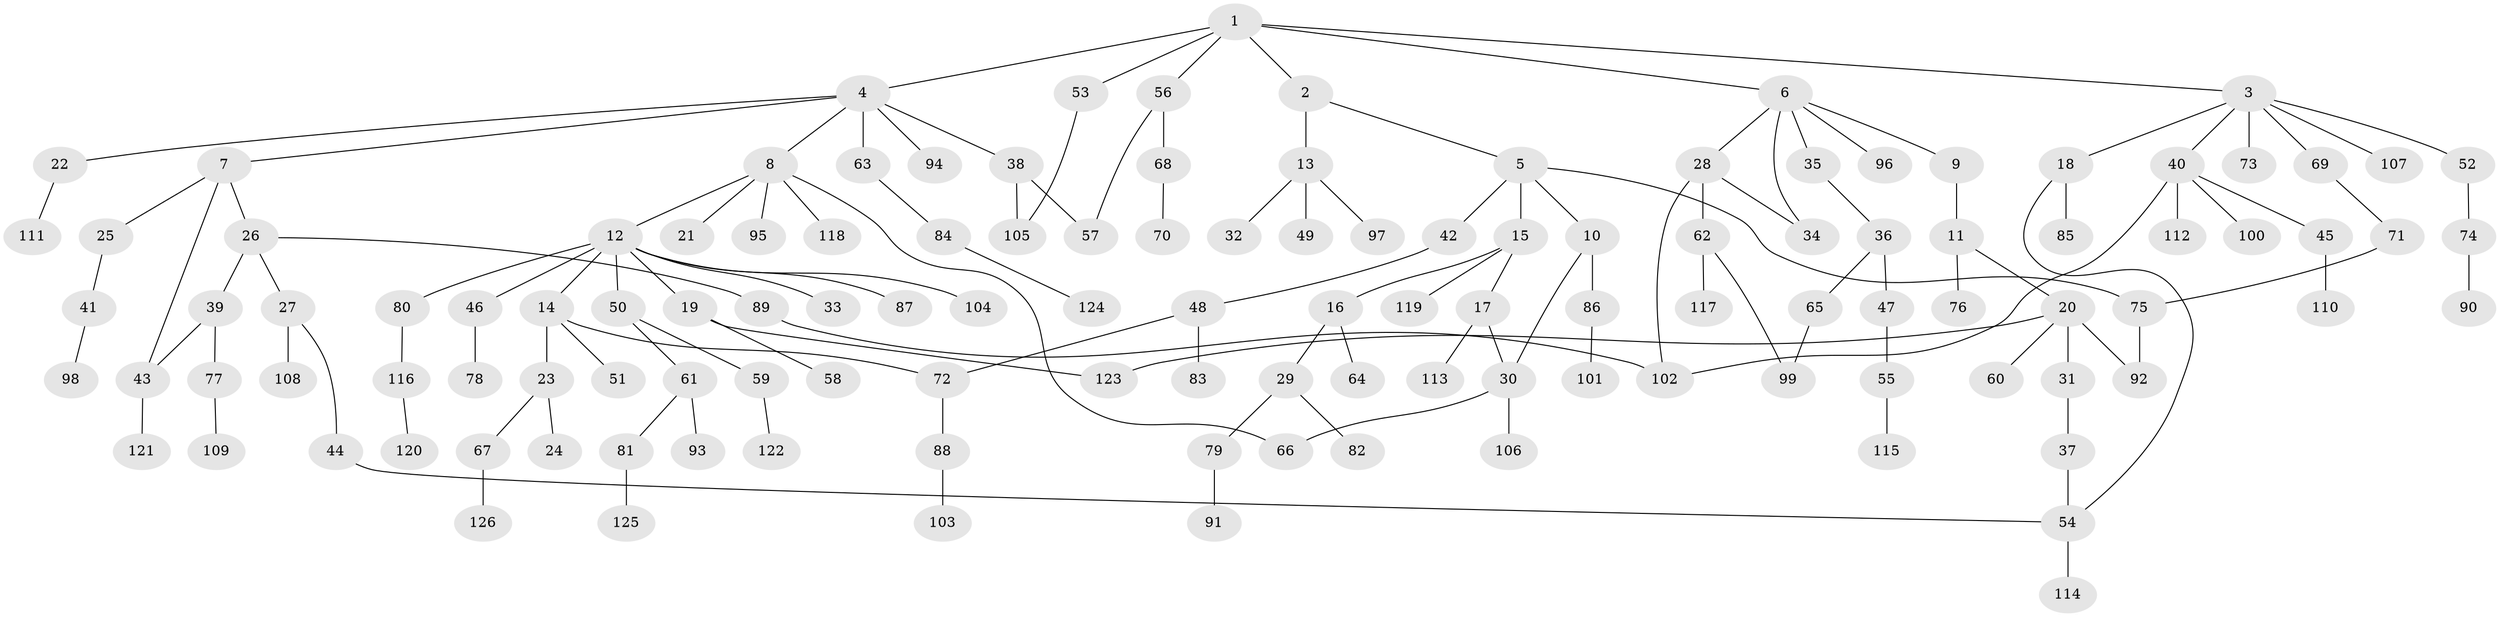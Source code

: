 // Generated by graph-tools (version 1.1) at 2025/41/03/09/25 04:41:45]
// undirected, 126 vertices, 140 edges
graph export_dot {
graph [start="1"]
  node [color=gray90,style=filled];
  1;
  2;
  3;
  4;
  5;
  6;
  7;
  8;
  9;
  10;
  11;
  12;
  13;
  14;
  15;
  16;
  17;
  18;
  19;
  20;
  21;
  22;
  23;
  24;
  25;
  26;
  27;
  28;
  29;
  30;
  31;
  32;
  33;
  34;
  35;
  36;
  37;
  38;
  39;
  40;
  41;
  42;
  43;
  44;
  45;
  46;
  47;
  48;
  49;
  50;
  51;
  52;
  53;
  54;
  55;
  56;
  57;
  58;
  59;
  60;
  61;
  62;
  63;
  64;
  65;
  66;
  67;
  68;
  69;
  70;
  71;
  72;
  73;
  74;
  75;
  76;
  77;
  78;
  79;
  80;
  81;
  82;
  83;
  84;
  85;
  86;
  87;
  88;
  89;
  90;
  91;
  92;
  93;
  94;
  95;
  96;
  97;
  98;
  99;
  100;
  101;
  102;
  103;
  104;
  105;
  106;
  107;
  108;
  109;
  110;
  111;
  112;
  113;
  114;
  115;
  116;
  117;
  118;
  119;
  120;
  121;
  122;
  123;
  124;
  125;
  126;
  1 -- 2;
  1 -- 3;
  1 -- 4;
  1 -- 6;
  1 -- 53;
  1 -- 56;
  2 -- 5;
  2 -- 13;
  3 -- 18;
  3 -- 40;
  3 -- 52;
  3 -- 69;
  3 -- 73;
  3 -- 107;
  4 -- 7;
  4 -- 8;
  4 -- 22;
  4 -- 38;
  4 -- 63;
  4 -- 94;
  5 -- 10;
  5 -- 15;
  5 -- 42;
  5 -- 75;
  6 -- 9;
  6 -- 28;
  6 -- 35;
  6 -- 96;
  6 -- 34;
  7 -- 25;
  7 -- 26;
  7 -- 43;
  8 -- 12;
  8 -- 21;
  8 -- 66;
  8 -- 95;
  8 -- 118;
  9 -- 11;
  10 -- 86;
  10 -- 30;
  11 -- 20;
  11 -- 76;
  12 -- 14;
  12 -- 19;
  12 -- 33;
  12 -- 46;
  12 -- 50;
  12 -- 80;
  12 -- 87;
  12 -- 104;
  13 -- 32;
  13 -- 49;
  13 -- 97;
  14 -- 23;
  14 -- 51;
  14 -- 72;
  15 -- 16;
  15 -- 17;
  15 -- 119;
  16 -- 29;
  16 -- 64;
  17 -- 30;
  17 -- 113;
  18 -- 54;
  18 -- 85;
  19 -- 58;
  19 -- 123;
  20 -- 31;
  20 -- 60;
  20 -- 92;
  20 -- 123;
  22 -- 111;
  23 -- 24;
  23 -- 67;
  25 -- 41;
  26 -- 27;
  26 -- 39;
  26 -- 89;
  27 -- 44;
  27 -- 108;
  28 -- 34;
  28 -- 62;
  28 -- 102;
  29 -- 79;
  29 -- 82;
  30 -- 106;
  30 -- 66;
  31 -- 37;
  35 -- 36;
  36 -- 47;
  36 -- 65;
  37 -- 54;
  38 -- 105;
  38 -- 57;
  39 -- 77;
  39 -- 43;
  40 -- 45;
  40 -- 100;
  40 -- 112;
  40 -- 102;
  41 -- 98;
  42 -- 48;
  43 -- 121;
  44 -- 54;
  45 -- 110;
  46 -- 78;
  47 -- 55;
  48 -- 83;
  48 -- 72;
  50 -- 59;
  50 -- 61;
  52 -- 74;
  53 -- 105;
  54 -- 114;
  55 -- 115;
  56 -- 57;
  56 -- 68;
  59 -- 122;
  61 -- 81;
  61 -- 93;
  62 -- 117;
  62 -- 99;
  63 -- 84;
  65 -- 99;
  67 -- 126;
  68 -- 70;
  69 -- 71;
  71 -- 75;
  72 -- 88;
  74 -- 90;
  75 -- 92;
  77 -- 109;
  79 -- 91;
  80 -- 116;
  81 -- 125;
  84 -- 124;
  86 -- 101;
  88 -- 103;
  89 -- 102;
  116 -- 120;
}
